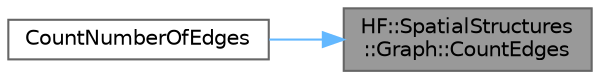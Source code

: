 digraph "HF::SpatialStructures::Graph::CountEdges"
{
 // LATEX_PDF_SIZE
  bgcolor="transparent";
  edge [fontname=Helvetica,fontsize=10,labelfontname=Helvetica,labelfontsize=10];
  node [fontname=Helvetica,fontsize=10,shape=box,height=0.2,width=0.4];
  rankdir="RL";
  Node1 [label="HF::SpatialStructures\l::Graph::CountEdges",height=0.2,width=0.4,color="gray40", fillcolor="grey60", style="filled", fontcolor="black",tooltip="Count the number of edges of associated cost type"];
  Node1 -> Node2 [dir="back",color="steelblue1",style="solid"];
  Node2 [label="CountNumberOfEdges",height=0.2,width=0.4,color="grey40", fillcolor="white", style="filled",URL="$a00458.html#ga5686c81369a19470b8c9705d43eeff27",tooltip="Count the number of edges associated with cost_type in a given graph."];
}

